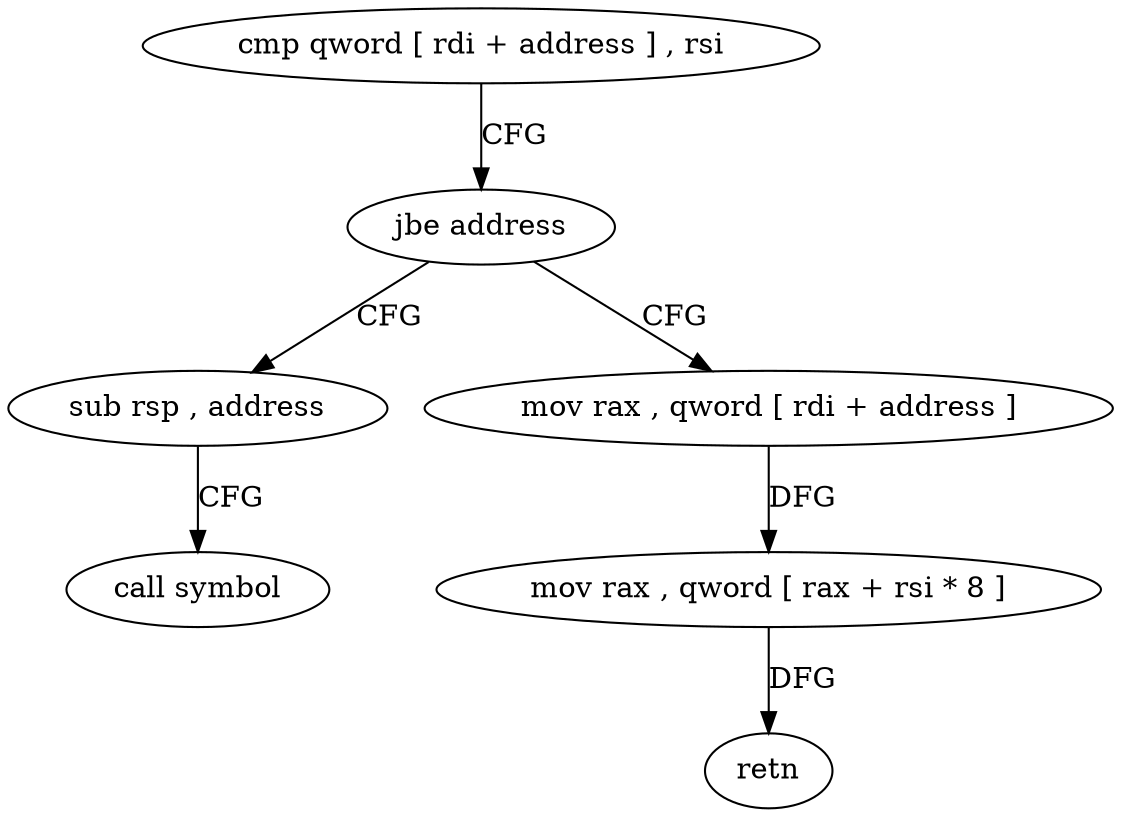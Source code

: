 digraph "func" {
"158379" [label = "cmp qword [ rdi + address ] , rsi" ]
"158383" [label = "jbe address" ]
"158394" [label = "sub rsp , address" ]
"158385" [label = "mov rax , qword [ rdi + address ]" ]
"158398" [label = "call symbol" ]
"158389" [label = "mov rax , qword [ rax + rsi * 8 ]" ]
"158393" [label = "retn" ]
"158379" -> "158383" [ label = "CFG" ]
"158383" -> "158394" [ label = "CFG" ]
"158383" -> "158385" [ label = "CFG" ]
"158394" -> "158398" [ label = "CFG" ]
"158385" -> "158389" [ label = "DFG" ]
"158389" -> "158393" [ label = "DFG" ]
}
